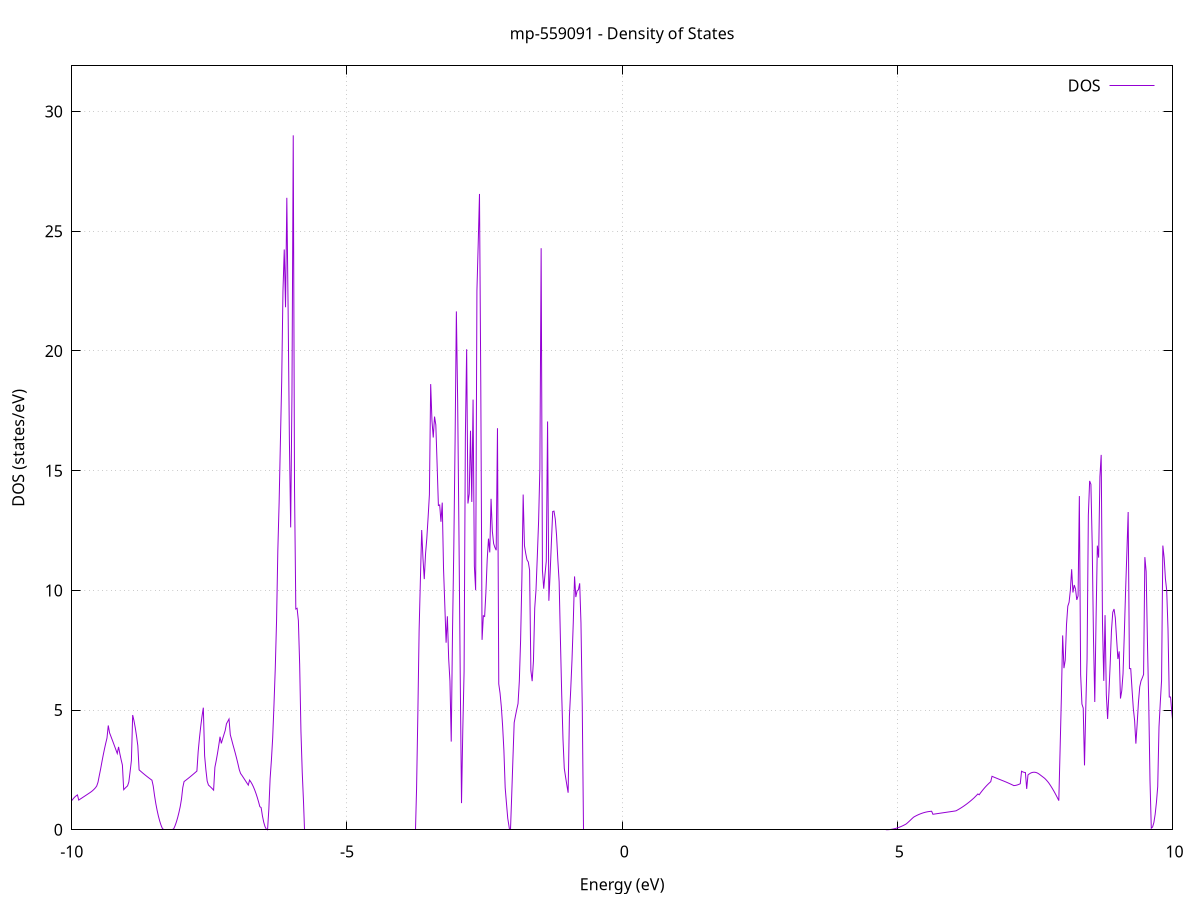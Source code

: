 set title 'mp-559091 - Density of States'
set xlabel 'Energy (eV)'
set ylabel 'DOS (states/eV)'
set grid
set xrange [-10:10]
set yrange [0:31.910]
set xzeroaxis lt -1
set terminal png size 800,600
set output 'mp-559091_dos_gnuplot.png'
plot '-' using 1:2 with lines title 'DOS'
-22.127200 0.000000
-22.103900 0.000000
-22.080500 0.000000
-22.057200 0.000000
-22.033900 0.000000
-22.010500 0.000000
-21.987200 0.000000
-21.963800 0.000000
-21.940500 0.000000
-21.917200 0.000000
-21.893800 0.000000
-21.870500 0.000000
-21.847100 0.000000
-21.823800 0.000000
-21.800500 0.000000
-21.777100 0.000000
-21.753800 0.000000
-21.730400 0.000000
-21.707100 0.000000
-21.683800 0.000000
-21.660400 0.000000
-21.637100 0.000000
-21.613700 0.000000
-21.590400 0.000000
-21.567100 0.000000
-21.543700 0.000000
-21.520400 0.000000
-21.497100 0.000000
-21.473700 0.000000
-21.450400 0.000000
-21.427000 0.000000
-21.403700 0.000000
-21.380400 0.000000
-21.357000 0.000000
-21.333700 0.000000
-21.310300 0.000000
-21.287000 0.000000
-21.263700 0.000000
-21.240300 0.000000
-21.217000 0.000000
-21.193600 0.000000
-21.170300 0.000000
-21.147000 0.000000
-21.123600 0.000000
-21.100300 0.000000
-21.076900 0.000000
-21.053600 0.000000
-21.030300 0.000000
-21.006900 0.000000
-20.983600 0.000000
-20.960200 0.000000
-20.936900 0.000000
-20.913600 0.000000
-20.890200 0.000000
-20.866900 0.000000
-20.843500 0.000000
-20.820200 0.000000
-20.796900 0.000000
-20.773500 0.000000
-20.750200 0.000000
-20.726800 0.000000
-20.703500 0.000000
-20.680200 0.000000
-20.656800 0.000000
-20.633500 0.000000
-20.610100 0.000000
-20.586800 0.000000
-20.563500 0.000000
-20.540100 0.000000
-20.516800 0.000000
-20.493400 0.000000
-20.470100 0.000000
-20.446800 0.000000
-20.423400 0.000000
-20.400100 0.000000
-20.376700 0.000000
-20.353400 0.000000
-20.330100 0.000000
-20.306700 0.000000
-20.283400 0.000000
-20.260100 0.000000
-20.236700 0.000000
-20.213400 0.000000
-20.190000 0.000000
-20.166700 0.000000
-20.143400 0.000000
-20.120000 0.000000
-20.096700 0.000000
-20.073300 0.000000
-20.050000 0.000000
-20.026700 0.000000
-20.003300 0.001000
-19.980000 0.138800
-19.956600 0.509800
-19.933300 1.114200
-19.910000 2.205400
-19.886600 2.919100
-19.863300 3.333800
-19.839900 3.545300
-19.816600 2.983300
-19.793300 3.159200
-19.769900 3.335500
-19.746600 3.512100
-19.723200 4.062600
-19.699900 4.815200
-19.676600 5.763800
-19.653200 7.150200
-19.629900 8.140400
-19.606500 9.222700
-19.583200 10.339800
-19.559900 9.538100
-19.536500 8.633200
-19.513200 7.625300
-19.489800 7.300800
-19.466500 6.100800
-19.443200 4.718100
-19.419800 5.861300
-19.396500 7.782100
-19.373100 7.370700
-19.349800 6.653300
-19.326500 5.453200
-19.303100 5.280600
-19.279800 4.853300
-19.256400 3.721900
-19.233100 1.875300
-19.209800 0.000000
-19.186400 0.000000
-19.163100 0.000000
-19.139800 0.000000
-19.116400 0.000000
-19.093100 0.000000
-19.069700 0.000000
-19.046400 2.226000
-19.023100 3.777000
-18.999700 4.607700
-18.976400 4.822100
-18.953000 4.953100
-18.929700 5.878400
-18.906400 6.555800
-18.883000 6.994300
-18.859700 7.193900
-18.836300 4.741900
-18.813000 3.863300
-18.789700 4.878800
-18.766300 5.658300
-18.743000 6.675600
-18.719600 6.485400
-18.696300 7.040300
-18.673000 7.533000
-18.649600 7.963300
-18.626300 7.305600
-18.602900 6.724600
-18.579600 6.433200
-18.556300 5.262100
-18.532900 4.222100
-18.509600 3.609800
-18.486200 3.096400
-18.462900 2.682000
-18.439600 2.523000
-18.416200 2.434400
-18.392900 2.346100
-18.369500 2.258000
-18.346200 2.170300
-18.322900 2.082800
-18.299500 1.995600
-18.276200 2.372400
-18.252800 2.241600
-18.229500 2.057700
-18.206200 1.820700
-18.182800 1.530600
-18.159500 1.100300
-18.136100 0.732000
-18.112800 0.475700
-18.089500 0.274300
-18.066100 0.128100
-18.042800 0.036900
-18.019400 304.344900
-17.996100 0.000000
-17.972800 0.000000
-17.949400 0.000000
-17.926100 0.000000
-17.902800 0.000000
-17.879400 0.000000
-17.856100 0.000000
-17.832700 0.000000
-17.809400 0.000000
-17.786100 0.000000
-17.762700 0.000000
-17.739400 0.000000
-17.716000 0.000000
-17.692700 0.000000
-17.669400 0.000000
-17.646000 0.000000
-17.622700 0.000000
-17.599300 0.000000
-17.576000 0.000000
-17.552700 0.000000
-17.529300 0.000000
-17.506000 0.000000
-17.482600 0.000000
-17.459300 0.000000
-17.436000 0.000000
-17.412600 0.000000
-17.389300 0.000000
-17.365900 0.000000
-17.342600 0.000000
-17.319300 0.000000
-17.295900 0.000000
-17.272600 0.000000
-17.249200 0.000000
-17.225900 0.000000
-17.202600 0.000000
-17.179200 0.000000
-17.155900 0.000000
-17.132500 0.000000
-17.109200 0.000000
-17.085900 0.000000
-17.062500 0.000000
-17.039200 0.000000
-17.015800 0.000000
-16.992500 0.000000
-16.969200 0.000000
-16.945800 0.000000
-16.922500 0.000000
-16.899100 0.000000
-16.875800 0.000000
-16.852500 0.000000
-16.829100 0.000000
-16.805800 0.000000
-16.782400 0.000000
-16.759100 0.000000
-16.735800 0.000000
-16.712400 0.000000
-16.689100 0.000000
-16.665800 0.000000
-16.642400 0.000000
-16.619100 0.000000
-16.595700 0.000000
-16.572400 0.000000
-16.549100 0.000000
-16.525700 0.000000
-16.502400 0.000000
-16.479000 0.000000
-16.455700 0.000000
-16.432400 0.000000
-16.409000 0.000000
-16.385700 0.000000
-16.362300 0.000000
-16.339000 0.000000
-16.315700 0.000000
-16.292300 0.000000
-16.269000 0.000000
-16.245600 0.000000
-16.222300 0.000000
-16.199000 0.000000
-16.175600 0.000000
-16.152300 0.000000
-16.128900 0.000000
-16.105600 0.000000
-16.082300 0.000000
-16.058900 0.000000
-16.035600 0.000000
-16.012200 0.000000
-15.988900 0.000000
-15.965600 0.000000
-15.942200 0.000000
-15.918900 0.000000
-15.895500 0.000000
-15.872200 0.000000
-15.848900 0.000000
-15.825500 0.000000
-15.802200 0.000000
-15.778800 0.000000
-15.755500 0.000000
-15.732200 0.000000
-15.708800 0.000000
-15.685500 0.000000
-15.662100 0.000000
-15.638800 0.000000
-15.615500 0.000000
-15.592100 0.000000
-15.568800 0.000000
-15.545400 0.000000
-15.522100 0.000000
-15.498800 0.000000
-15.475400 0.000000
-15.452100 0.000000
-15.428800 0.000000
-15.405400 0.000000
-15.382100 0.000000
-15.358700 0.000000
-15.335400 0.000000
-15.312100 0.000000
-15.288700 0.000000
-15.265400 0.000000
-15.242000 0.000000
-15.218700 0.000000
-15.195400 0.000000
-15.172000 0.000000
-15.148700 0.000000
-15.125300 0.000000
-15.102000 0.000000
-15.078700 0.000000
-15.055300 0.000000
-15.032000 0.000000
-15.008600 0.000000
-14.985300 0.000000
-14.962000 0.000000
-14.938600 0.000000
-14.915300 0.000000
-14.891900 0.000000
-14.868600 0.000000
-14.845300 0.000000
-14.821900 0.000000
-14.798600 0.000000
-14.775200 0.000000
-14.751900 0.000000
-14.728600 0.000000
-14.705200 0.000000
-14.681900 0.000000
-14.658500 0.000000
-14.635200 0.000000
-14.611900 0.000000
-14.588500 0.000000
-14.565200 0.000000
-14.541800 0.000000
-14.518500 0.000000
-14.495200 0.000000
-14.471800 0.000000
-14.448500 0.000000
-14.425100 0.000000
-14.401800 0.000000
-14.378500 0.000000
-14.355100 0.000000
-14.331800 0.000000
-14.308400 0.000000
-14.285100 0.000000
-14.261800 0.000000
-14.238400 0.000000
-14.215100 0.000000
-14.191800 0.000000
-14.168400 0.000000
-14.145100 0.000000
-14.121700 0.000000
-14.098400 0.000000
-14.075100 0.000000
-14.051700 0.000000
-14.028400 0.000000
-14.005000 0.000000
-13.981700 0.000000
-13.958400 0.000000
-13.935000 0.000000
-13.911700 0.000000
-13.888300 0.000000
-13.865000 0.000000
-13.841700 0.000000
-13.818300 0.000000
-13.795000 0.000000
-13.771600 0.000000
-13.748300 0.000000
-13.725000 0.000000
-13.701600 0.000000
-13.678300 0.000000
-13.654900 0.000000
-13.631600 0.000000
-13.608300 0.000000
-13.584900 0.000000
-13.561600 0.000000
-13.538200 0.000000
-13.514900 0.000000
-13.491600 0.000000
-13.468200 0.000000
-13.444900 0.000000
-13.421500 0.000000
-13.398200 0.000000
-13.374900 0.000000
-13.351500 0.000000
-13.328200 0.000000
-13.304800 0.000000
-13.281500 0.000000
-13.258200 0.000000
-13.234800 0.000000
-13.211500 0.000000
-13.188100 0.000000
-13.164800 0.000000
-13.141500 0.000000
-13.118100 0.000000
-13.094800 0.000000
-13.071500 0.000000
-13.048100 0.000000
-13.024800 0.000000
-13.001400 0.000000
-12.978100 0.000000
-12.954800 0.000000
-12.931400 0.000000
-12.908100 0.000000
-12.884700 0.000000
-12.861400 0.000000
-12.838100 0.000000
-12.814700 0.000000
-12.791400 0.000000
-12.768000 0.000000
-12.744700 0.000000
-12.721400 0.000000
-12.698000 0.000000
-12.674700 0.000000
-12.651300 0.000000
-12.628000 0.000000
-12.604700 0.000000
-12.581300 0.000000
-12.558000 0.000000
-12.534600 0.000000
-12.511300 0.000000
-12.488000 0.000000
-12.464600 0.000000
-12.441300 0.000000
-12.417900 0.000000
-12.394600 0.000000
-12.371300 0.000000
-12.347900 0.000000
-12.324600 0.000000
-12.301200 0.000000
-12.277900 0.000000
-12.254600 0.000000
-12.231200 0.000000
-12.207900 0.000000
-12.184500 0.000000
-12.161200 0.000000
-12.137900 0.000000
-12.114500 0.000000
-12.091200 0.000000
-12.067800 0.000000
-12.044500 0.000000
-12.021200 0.000000
-11.997800 0.000000
-11.974500 0.000000
-11.951100 0.000000
-11.927800 0.000000
-11.904500 0.000000
-11.881100 0.000000
-11.857800 0.000000
-11.834500 0.000000
-11.811100 0.000000
-11.787800 0.000000
-11.764400 0.000000
-11.741100 0.000000
-11.717800 0.000000
-11.694400 0.000000
-11.671100 0.000000
-11.647700 0.000000
-11.624400 0.000000
-11.601100 0.000000
-11.577700 0.000000
-11.554400 0.000000
-11.531000 0.000000
-11.507700 0.000000
-11.484400 0.000000
-11.461000 0.000000
-11.437700 0.000000
-11.414300 0.000000
-11.391000 0.000000
-11.367700 0.000000
-11.344300 0.000000
-11.321000 0.000000
-11.297600 0.000000
-11.274300 0.000000
-11.251000 0.000000
-11.227600 0.000000
-11.204300 0.000000
-11.180900 0.000000
-11.157600 0.000000
-11.134300 0.000000
-11.110900 0.000000
-11.087600 0.000000
-11.064200 0.000000
-11.040900 0.000000
-11.017600 0.000000
-10.994200 0.000000
-10.970900 0.000000
-10.947500 0.000000
-10.924200 0.000000
-10.900900 0.000000
-10.877500 0.000000
-10.854200 0.000000
-10.830800 0.000000
-10.807500 0.000000
-10.784200 0.000000
-10.760800 0.000000
-10.737500 0.000000
-10.714100 0.000000
-10.690800 0.000000
-10.667500 0.000000
-10.644100 0.000000
-10.620800 0.000000
-10.597500 0.000000
-10.574100 0.000000
-10.550800 0.000000
-10.527400 0.000000
-10.504100 0.000000
-10.480800 0.000000
-10.457400 0.000000
-10.434100 0.000000
-10.410700 0.000000
-10.387400 0.000000
-10.364100 0.004300
-10.340700 0.018600
-10.317400 0.042800
-10.294000 0.076900
-10.270700 0.120900
-10.247400 0.174900
-10.224000 0.238800
-10.200700 0.312600
-10.177300 0.396300
-10.154000 0.490000
-10.130700 0.611000
-10.107300 0.775100
-10.084000 0.888900
-10.060600 0.993300
-10.037300 1.088100
-10.014000 1.173400
-9.990600 1.249100
-9.967300 1.315300
-9.943900 1.372000
-9.920600 1.419200
-9.897300 1.456900
-9.873900 1.241300
-9.850600 1.276400
-9.827200 1.311600
-9.803900 1.346900
-9.780600 1.382400
-9.757200 1.417900
-9.733900 1.453500
-9.710500 1.489300
-9.687200 1.525100
-9.663900 1.561100
-9.640500 1.599700
-9.617200 1.644800
-9.593800 1.696300
-9.570500 1.754200
-9.547200 1.828200
-9.523800 1.986400
-9.500500 2.261500
-9.477100 2.528500
-9.453800 2.822200
-9.430500 3.103700
-9.407100 3.365700
-9.383800 3.608200
-9.360500 3.831200
-9.337100 4.356200
-9.313800 4.050600
-9.290400 3.909700
-9.267100 3.767500
-9.243800 3.624000
-9.220400 3.479300
-9.197100 3.333300
-9.173700 3.186000
-9.150400 3.462300
-9.127100 3.182200
-9.103700 2.929100
-9.080400 2.702800
-9.057000 1.674200
-9.033700 1.731700
-9.010400 1.784800
-8.987000 1.833200
-8.963700 1.993800
-8.940300 2.430200
-8.917000 2.890100
-8.893700 4.792800
-8.870300 4.557900
-8.847000 4.265700
-8.823600 3.916400
-8.800300 3.509800
-8.777000 2.502500
-8.753600 2.455200
-8.730300 2.408800
-8.706900 2.363300
-8.683600 2.318700
-8.660300 2.275000
-8.636900 2.232200
-8.613600 2.190300
-8.590200 2.149300
-8.566900 2.109200
-8.543600 2.070000
-8.520200 1.826800
-8.496900 1.432900
-8.473500 1.097000
-8.450200 0.817100
-8.426900 0.576700
-8.403500 0.371800
-8.380200 0.202700
-8.356800 0.069100
-8.333500 0.000000
-8.310200 0.000000
-8.286800 0.000000
-8.263500 0.000000
-8.240100 0.000000
-8.216800 0.000000
-8.193500 0.000000
-8.170100 0.000000
-8.146800 0.046500
-8.123500 0.168800
-8.100100 0.321700
-8.076800 0.505300
-8.053400 0.719600
-8.030100 0.964500
-8.006800 1.282600
-7.983400 1.762200
-7.960100 2.013500
-7.936700 2.054200
-7.913400 2.095700
-7.890100 2.137900
-7.866700 2.180900
-7.843400 2.224500
-7.820000 2.268900
-7.796700 2.313900
-7.773400 2.359700
-7.750000 2.406200
-7.726700 2.453400
-7.703300 3.277200
-7.680000 3.838200
-7.656700 4.329000
-7.633300 4.749600
-7.610000 5.100100
-7.586600 3.093300
-7.563300 2.503800
-7.540000 2.033000
-7.516600 1.868100
-7.493300 1.819200
-7.469900 1.767500
-7.446600 1.712900
-7.423300 1.655300
-7.399900 2.610000
-7.376600 2.878600
-7.353200 3.180600
-7.329900 3.516200
-7.306600 3.885200
-7.283200 3.608700
-7.259900 3.793700
-7.236500 3.969500
-7.213200 4.142800
-7.189900 4.426400
-7.166500 4.525300
-7.143200 4.626400
-7.119800 3.968400
-7.096500 3.773000
-7.073200 3.566600
-7.049800 3.373100
-7.026500 3.176000
-7.003200 2.966300
-6.979800 2.744200
-6.956500 2.509400
-6.933100 2.352100
-6.909800 2.277000
-6.886500 2.196500
-6.863100 2.113500
-6.839800 2.030600
-6.816400 1.947800
-6.793100 1.865300
-6.769800 2.074600
-6.746400 1.998300
-6.723100 1.904200
-6.699700 1.792400
-6.676400 1.662700
-6.653100 1.515300
-6.629700 1.350100
-6.606400 1.167000
-6.583000 0.966200
-6.559700 0.925700
-6.536400 0.584200
-6.513000 0.320900
-6.489700 0.135900
-6.466300 0.029200
-6.443000 0.000000
-6.419700 0.856700
-6.396300 2.141600
-6.373000 2.907700
-6.349600 3.849800
-6.326300 5.217200
-6.303000 6.724700
-6.279600 8.717100
-6.256300 11.661800
-6.232900 13.659100
-6.209600 16.187300
-6.186300 18.704100
-6.162900 22.504800
-6.139600 24.240200
-6.116200 21.828300
-6.092900 26.399700
-6.069600 21.785500
-6.046200 16.293000
-6.022900 12.631100
-5.999500 18.198800
-5.976200 29.009200
-5.952900 14.268400
-5.929500 9.222200
-5.906200 9.252100
-5.882800 8.738300
-5.859500 6.897600
-5.836200 4.110400
-5.812800 2.401400
-5.789500 1.160200
-5.766200 0.000000
-5.742800 0.000000
-5.719500 0.000000
-5.696100 0.000000
-5.672800 0.000000
-5.649500 0.000000
-5.626100 0.000000
-5.602800 0.000000
-5.579400 0.000000
-5.556100 0.000000
-5.532800 0.000000
-5.509400 0.000000
-5.486100 0.000000
-5.462700 0.000000
-5.439400 0.000000
-5.416100 0.000000
-5.392700 0.000000
-5.369400 0.000000
-5.346000 0.000000
-5.322700 0.000000
-5.299400 0.000000
-5.276000 0.000000
-5.252700 0.000000
-5.229300 0.000000
-5.206000 0.000000
-5.182700 0.000000
-5.159300 0.000000
-5.136000 0.000000
-5.112600 0.000000
-5.089300 0.000000
-5.066000 0.000000
-5.042600 0.000000
-5.019300 0.000000
-4.995900 0.000000
-4.972600 0.000000
-4.949300 0.000000
-4.925900 0.000000
-4.902600 0.000000
-4.879200 0.000000
-4.855900 0.000000
-4.832600 0.000000
-4.809200 0.000000
-4.785900 0.000000
-4.762500 0.000000
-4.739200 0.000000
-4.715900 0.000000
-4.692500 0.000000
-4.669200 0.000000
-4.645800 0.000000
-4.622500 0.000000
-4.599200 0.000000
-4.575800 0.000000
-4.552500 0.000000
-4.529200 0.000000
-4.505800 0.000000
-4.482500 0.000000
-4.459100 0.000000
-4.435800 0.000000
-4.412500 0.000000
-4.389100 0.000000
-4.365800 0.000000
-4.342400 0.000000
-4.319100 0.000000
-4.295800 0.000000
-4.272400 0.000000
-4.249100 0.000000
-4.225700 0.000000
-4.202400 0.000000
-4.179100 0.000000
-4.155700 0.000000
-4.132400 0.000000
-4.109000 0.000000
-4.085700 0.000000
-4.062400 0.000000
-4.039000 0.000000
-4.015700 0.000000
-3.992300 0.000000
-3.969000 0.000000
-3.945700 0.000000
-3.922300 0.000000
-3.899000 0.000000
-3.875600 0.000000
-3.852300 0.000000
-3.829000 0.000000
-3.805600 0.000000
-3.782300 0.000000
-3.758900 0.000000
-3.735600 1.698200
-3.712300 4.810100
-3.688900 8.350300
-3.665600 10.466500
-3.642200 12.521800
-3.618900 11.332000
-3.595600 10.470000
-3.572200 11.533000
-3.548900 12.182800
-3.525500 13.051900
-3.502200 13.998500
-3.478900 18.616800
-3.455500 17.081400
-3.432200 16.385000
-3.408800 17.259400
-3.385500 16.914700
-3.362200 15.267400
-3.338800 13.547300
-3.315500 13.569500
-3.292200 12.866300
-3.268800 13.666300
-3.245500 10.912100
-3.222100 9.374300
-3.198800 7.813600
-3.175500 8.918400
-3.152100 7.148300
-3.128800 6.212300
-3.105400 3.684700
-3.082100 8.301900
-3.058800 11.779800
-3.035400 16.261900
-3.012100 21.653800
-2.988700 17.894400
-2.965400 12.420100
-2.942100 6.451700
-2.918700 1.113500
-2.895400 4.184600
-2.872000 6.598000
-2.848700 16.411200
-2.825400 20.072800
-2.802000 13.628800
-2.778700 14.032300
-2.755300 16.669100
-2.732000 13.696400
-2.708700 17.968000
-2.685300 11.018200
-2.662000 10.006900
-2.638600 22.517100
-2.615300 24.485600
-2.592000 26.561100
-2.568600 18.594900
-2.545300 7.932900
-2.521900 8.939000
-2.498600 8.911300
-2.475300 9.928300
-2.451900 11.287300
-2.428600 12.161300
-2.405200 11.586600
-2.381900 13.824700
-2.358600 12.471100
-2.335200 11.954400
-2.311900 11.790200
-2.288500 11.677900
-2.265200 16.774400
-2.241900 6.091900
-2.218500 5.707500
-2.195200 5.137300
-2.171900 4.338500
-2.148500 3.311100
-2.125200 1.757000
-2.101800 1.101300
-2.078500 0.476500
-2.055200 0.000000
-2.031800 0.000000
-2.008500 1.315100
-1.985100 2.923000
-1.961800 4.474500
-1.938500 4.760000
-1.915100 5.025200
-1.891800 5.270100
-1.868400 6.202700
-1.845100 7.901600
-1.821800 10.469300
-1.798400 14.002700
-1.775100 11.870200
-1.751700 11.539400
-1.728400 11.273100
-1.705100 11.185600
-1.681700 10.844700
-1.658400 6.655500
-1.635000 6.207200
-1.611700 7.051400
-1.588400 9.259700
-1.565000 10.027000
-1.541700 11.401400
-1.518300 12.863700
-1.495000 15.075000
-1.471700 24.292400
-1.448300 10.834900
-1.425000 10.070100
-1.401600 10.672800
-1.378300 11.221100
-1.355000 17.055000
-1.331600 9.565700
-1.308300 10.718500
-1.284900 12.048500
-1.261600 13.295300
-1.238300 13.311200
-1.214900 12.976800
-1.191600 12.292200
-1.168200 11.257300
-1.144900 10.359000
-1.121600 7.954500
-1.098200 5.652200
-1.074900 3.788500
-1.051500 2.567800
-1.028200 2.208700
-1.004900 1.868600
-0.981500 1.547500
-0.958200 4.740000
-0.934900 5.824900
-0.911500 7.076500
-0.888200 8.646300
-0.864800 10.582900
-0.841500 9.721800
-0.818200 9.982800
-0.794800 10.025100
-0.771500 10.295300
-0.748100 8.639100
-0.724800 5.146400
-0.701500 0.000000
-0.678100 0.000000
-0.654800 0.000000
-0.631400 0.000000
-0.608100 0.000000
-0.584800 0.000000
-0.561400 0.000000
-0.538100 0.000000
-0.514700 0.000000
-0.491400 0.000000
-0.468100 0.000000
-0.444700 0.000000
-0.421400 0.000000
-0.398000 0.000000
-0.374700 0.000000
-0.351400 0.000000
-0.328000 0.000000
-0.304700 0.000000
-0.281300 0.000000
-0.258000 0.000000
-0.234700 0.000000
-0.211300 0.000000
-0.188000 0.000000
-0.164600 0.000000
-0.141300 0.000000
-0.118000 0.000000
-0.094600 0.000000
-0.071300 0.000000
-0.047900 0.000000
-0.024600 0.000000
-0.001300 0.000000
0.022100 0.000000
0.045400 0.000000
0.068800 0.000000
0.092100 0.000000
0.115400 0.000000
0.138800 0.000000
0.162100 0.000000
0.185500 0.000000
0.208800 0.000000
0.232100 0.000000
0.255500 0.000000
0.278800 0.000000
0.302100 0.000000
0.325500 0.000000
0.348800 0.000000
0.372200 0.000000
0.395500 0.000000
0.418800 0.000000
0.442200 0.000000
0.465500 0.000000
0.488900 0.000000
0.512200 0.000000
0.535500 0.000000
0.558900 0.000000
0.582200 0.000000
0.605600 0.000000
0.628900 0.000000
0.652200 0.000000
0.675600 0.000000
0.698900 0.000000
0.722300 0.000000
0.745600 0.000000
0.768900 0.000000
0.792300 0.000000
0.815600 0.000000
0.839000 0.000000
0.862300 0.000000
0.885600 0.000000
0.909000 0.000000
0.932300 0.000000
0.955700 0.000000
0.979000 0.000000
1.002300 0.000000
1.025700 0.000000
1.049000 0.000000
1.072400 0.000000
1.095700 0.000000
1.119000 0.000000
1.142400 0.000000
1.165700 0.000000
1.189100 0.000000
1.212400 0.000000
1.235700 0.000000
1.259100 0.000000
1.282400 0.000000
1.305800 0.000000
1.329100 0.000000
1.352400 0.000000
1.375800 0.000000
1.399100 0.000000
1.422500 0.000000
1.445800 0.000000
1.469100 0.000000
1.492500 0.000000
1.515800 0.000000
1.539100 0.000000
1.562500 0.000000
1.585800 0.000000
1.609200 0.000000
1.632500 0.000000
1.655800 0.000000
1.679200 0.000000
1.702500 0.000000
1.725900 0.000000
1.749200 0.000000
1.772500 0.000000
1.795900 0.000000
1.819200 0.000000
1.842600 0.000000
1.865900 0.000000
1.889200 0.000000
1.912600 0.000000
1.935900 0.000000
1.959300 0.000000
1.982600 0.000000
2.005900 0.000000
2.029300 0.000000
2.052600 0.000000
2.076000 0.000000
2.099300 0.000000
2.122600 0.000000
2.146000 0.000000
2.169300 0.000000
2.192700 0.000000
2.216000 0.000000
2.239300 0.000000
2.262700 0.000000
2.286000 0.000000
2.309400 0.000000
2.332700 0.000000
2.356000 0.000000
2.379400 0.000000
2.402700 0.000000
2.426100 0.000000
2.449400 0.000000
2.472700 0.000000
2.496100 0.000000
2.519400 0.000000
2.542800 0.000000
2.566100 0.000000
2.589400 0.000000
2.612800 0.000000
2.636100 0.000000
2.659500 0.000000
2.682800 0.000000
2.706100 0.000000
2.729500 0.000000
2.752800 0.000000
2.776100 0.000000
2.799500 0.000000
2.822800 0.000000
2.846200 0.000000
2.869500 0.000000
2.892800 0.000000
2.916200 0.000000
2.939500 0.000000
2.962900 0.000000
2.986200 0.000000
3.009500 0.000000
3.032900 0.000000
3.056200 0.000000
3.079600 0.000000
3.102900 0.000000
3.126200 0.000000
3.149600 0.000000
3.172900 0.000000
3.196300 0.000000
3.219600 0.000000
3.242900 0.000000
3.266300 0.000000
3.289600 0.000000
3.313000 0.000000
3.336300 0.000000
3.359600 0.000000
3.383000 0.000000
3.406300 0.000000
3.429700 0.000000
3.453000 0.000000
3.476300 0.000000
3.499700 0.000000
3.523000 0.000000
3.546400 0.000000
3.569700 0.000000
3.593000 0.000000
3.616400 0.000000
3.639700 0.000000
3.663100 0.000000
3.686400 0.000000
3.709700 0.000000
3.733100 0.000000
3.756400 0.000000
3.779800 0.000000
3.803100 0.000000
3.826400 0.000000
3.849800 0.000000
3.873100 0.000000
3.896400 0.000000
3.919800 0.000000
3.943100 0.000000
3.966500 0.000000
3.989800 0.000000
4.013100 0.000000
4.036500 0.000000
4.059800 0.000000
4.083200 0.000000
4.106500 0.000000
4.129800 0.000000
4.153200 0.000000
4.176500 0.000000
4.199900 0.000000
4.223200 0.000000
4.246500 0.000000
4.269900 0.000000
4.293200 0.000000
4.316600 0.000000
4.339900 0.000000
4.363200 0.000000
4.386600 0.000000
4.409900 0.000000
4.433300 0.000000
4.456600 0.000000
4.479900 0.000000
4.503300 0.000000
4.526600 0.000000
4.550000 0.000000
4.573300 0.000000
4.596600 0.000000
4.620000 0.000000
4.643300 0.000000
4.666700 0.000000
4.690000 0.000000
4.713300 0.000000
4.736700 0.000000
4.760000 0.000000
4.783400 0.000000
4.806700 0.000500
4.830000 0.002900
4.853400 0.007200
4.876700 0.013300
4.900100 0.021400
4.923400 0.031500
4.946700 0.043400
4.970100 0.057200
4.993400 0.073000
5.016800 0.090600
5.040100 0.110200
5.063400 0.131700
5.086800 0.155100
5.110100 0.180400
5.133400 0.207700
5.156800 0.236800
5.180100 0.279700
5.203500 0.328500
5.226800 0.378300
5.250100 0.429000
5.273500 0.480600
5.296800 0.528700
5.320200 0.559000
5.343500 0.587300
5.366800 0.613700
5.390200 0.638100
5.413500 0.660500
5.436900 0.681000
5.460200 0.699500
5.483500 0.716100
5.506900 0.730700
5.530200 0.743300
5.553600 0.753900
5.576900 0.762600
5.600200 0.769300
5.623600 0.774100
5.646900 0.647600
5.670300 0.655600
5.693600 0.663500
5.716900 0.671400
5.740300 0.679400
5.763600 0.687300
5.787000 0.695200
5.810300 0.703200
5.833600 0.711100
5.857000 0.719100
5.880300 0.727000
5.903700 0.735000
5.927000 0.742900
5.950300 0.750900
5.973700 0.758800
5.997000 0.766800
6.020400 0.774800
6.043700 0.782700
6.067000 0.792600
6.090400 0.822200
6.113700 0.852900
6.137100 0.884700
6.160400 0.917900
6.183700 0.952700
6.207100 0.988900
6.230400 1.026500
6.253800 1.065700
6.277100 1.106300
6.300400 1.148400
6.323800 1.192000
6.347100 1.237000
6.370400 1.283600
6.393800 1.331700
6.417100 1.385100
6.440500 1.439900
6.463800 1.496000
6.487100 1.462400
6.510500 1.535700
6.533800 1.605900
6.557200 1.672900
6.580500 1.736700
6.603800 1.797400
6.627200 1.855000
6.650500 1.909300
6.673900 1.960600
6.697200 2.008700
6.720500 2.233800
6.743900 2.211200
6.767200 2.188800
6.790600 2.166600
6.813900 2.144600
6.837200 2.122700
6.860600 2.101100
6.883900 2.079600
6.907300 2.058400
6.930600 2.037100
6.953900 2.015100
6.977300 1.992600
7.000600 1.969500
7.024000 1.945700
7.047300 1.921400
7.070600 1.896400
7.094000 1.870900
7.117300 1.844800
7.140700 1.851100
7.164000 1.862100
7.187300 1.877900
7.210700 1.898400
7.234000 1.923700
7.257400 2.445400
7.280700 2.416500
7.304000 2.398200
7.327400 2.390500
7.350700 1.707500
7.374100 2.290700
7.397400 2.333500
7.420700 2.366200
7.444100 2.388900
7.467400 2.401500
7.490800 2.404000
7.514100 2.396400
7.537400 2.378700
7.560800 2.350900
7.584100 2.313200
7.607400 2.272400
7.630800 2.231500
7.654100 2.190700
7.677500 2.148700
7.700800 2.094000
7.724100 2.034600
7.747500 1.969400
7.770800 1.891300
7.794200 1.808600
7.817500 1.721400
7.840800 1.629700
7.864200 1.533600
7.887500 1.432900
7.910900 1.327800
7.934200 1.218200
7.957500 3.338300
7.980900 5.533000
8.004200 8.119600
8.027600 6.750900
8.050900 7.084200
8.074200 8.577000
8.097600 9.338600
8.120900 9.502600
8.144300 10.007500
8.167600 10.882300
8.190900 9.912500
8.214300 10.223800
8.237600 10.064300
8.261000 9.602400
8.284300 9.769200
8.307600 13.939600
8.331000 6.483600
8.354300 5.251200
8.377700 5.085000
8.401000 2.688600
8.424300 5.074000
8.447700 7.145600
8.471000 13.143800
8.494400 14.572200
8.517700 14.430200
8.541000 11.914300
8.564400 8.009000
8.587700 5.337400
8.611100 8.804700
8.634400 11.868700
8.657700 11.369100
8.681100 14.746800
8.704400 15.659300
8.727800 8.641100
8.751100 6.220500
8.774400 8.965000
8.797800 5.641000
8.821100 4.629800
8.844400 5.711100
8.867800 6.930400
8.891100 8.318800
8.914500 9.083200
8.937800 9.221700
8.961100 8.845700
8.984500 7.970400
9.007800 7.134200
9.031200 7.452200
9.054500 5.482400
9.077800 5.801100
9.101200 6.521300
9.124500 8.175200
9.147900 10.000600
9.171200 11.594700
9.194500 13.274200
9.217900 6.731000
9.241200 6.730300
9.264600 5.869800
9.287900 5.073900
9.311200 4.571300
9.334600 3.598900
9.357900 4.418200
9.381300 5.320600
9.404600 5.968500
9.427900 6.217000
9.451300 6.344800
9.474600 6.487600
9.498000 11.389400
9.521300 10.790400
9.544600 7.868400
9.568000 5.331600
9.591300 2.047300
9.614700 0.067100
9.638000 0.115900
9.661300 0.298700
9.684700 0.640900
9.708000 1.142500
9.731400 1.803500
9.754700 4.293500
9.778000 5.301500
9.801400 6.235000
9.824700 11.871600
9.848100 11.363400
9.871400 10.486500
9.894700 10.002100
9.918100 8.397000
9.941400 5.544800
9.964700 5.544400
9.988100 4.900400
10.011400 4.345600
10.034800 4.522500
10.058100 4.771400
10.081400 5.092300
10.104800 5.781400
10.128100 6.773100
10.151500 8.768100
10.174800 10.374200
10.198100 14.672300
10.221500 7.774700
10.244800 6.040000
10.268200 7.222000
10.291500 9.961200
10.314800 6.514100
10.338200 4.982400
10.361500 4.974600
10.384900 4.920900
10.408200 4.821300
10.431500 4.675800
10.454900 4.484400
10.478200 4.247100
10.501600 3.963900
10.524900 3.643200
10.548200 3.580100
10.571600 3.812200
10.594900 4.606800
10.618300 5.186700
10.641600 5.670200
10.664900 6.170900
10.688300 6.340800
10.711600 6.517600
10.735000 6.685400
10.758300 6.598600
10.781600 6.468000
10.805000 6.308400
10.828300 6.744200
10.851700 6.271500
10.875000 5.725300
10.898300 5.269800
10.921700 4.803900
10.945000 4.327700
10.968400 3.841200
10.991700 3.561700
11.015000 4.379200
11.038400 4.843300
11.061700 6.241200
11.085100 10.733400
11.108400 7.236300
11.131700 8.214900
11.155100 8.638600
11.178400 8.260200
11.201700 8.627300
11.225100 8.617500
11.248400 8.392000
11.271800 9.510800
11.295100 10.696200
11.318400 9.885400
11.341800 8.761700
11.365100 8.144900
11.388500 7.890600
11.411800 6.424400
11.435100 4.807300
11.458500 3.797200
11.481800 2.983900
11.505200 3.308800
11.528500 3.264800
11.551800 4.989500
11.575200 5.518500
11.598500 6.126100
11.621900 6.812200
11.645200 7.074600
11.668500 7.834900
11.691900 8.898400
11.715200 10.266500
11.738600 7.299600
11.761900 6.072500
11.785200 4.808800
11.808600 3.476900
11.831900 2.877300
11.855300 2.321300
11.878600 1.803400
11.901900 1.312500
11.925300 0.782400
11.948600 3.048300
11.972000 6.663900
11.995300 11.113600
12.018600 11.062400
12.042000 9.279200
12.065300 9.725500
12.088700 10.284800
12.112000 6.057100
12.135300 5.392700
12.158700 5.596200
12.182000 5.976900
12.205400 7.024600
12.228700 6.133900
12.252000 7.214800
12.275400 8.939300
12.298700 10.037400
12.322100 9.989700
12.345400 8.983700
12.368700 7.566200
12.392100 6.544800
12.415400 4.874700
12.438700 3.291800
12.462100 2.153500
12.485400 1.967500
12.508800 2.086700
12.532100 2.295300
12.555400 2.775700
12.578800 4.243200
12.602100 5.214000
12.625500 5.755600
12.648800 5.999700
12.672100 6.293700
12.695500 6.659300
12.718800 11.807500
12.742200 9.130900
12.765500 8.451300
12.788800 8.457500
12.812200 8.439000
12.835500 8.395800
12.858900 8.327900
12.882200 7.067100
12.905500 6.651200
12.928900 17.078200
12.952200 7.795600
12.975600 5.583900
12.998900 4.742500
13.022200 3.980100
13.045600 3.296900
13.068900 5.046000
13.092300 7.240800
13.115600 10.651600
13.138900 16.140100
13.162300 23.339500
13.185600 8.868000
13.209000 7.571800
13.232300 6.646700
13.255600 6.092700
13.279000 5.632500
13.302300 5.356800
13.325700 5.203900
13.349000 5.173800
13.372300 7.589600
13.395700 7.690300
13.419000 6.946400
13.442400 7.796800
13.465700 15.415000
13.489000 11.446500
13.512400 7.469700
13.535700 3.556100
13.559100 0.498300
13.582400 0.121300
13.605700 0.720800
13.629100 1.822900
13.652400 3.427700
13.675700 13.405400
13.699100 13.031500
13.722400 13.648600
13.745800 7.704100
13.769100 7.862500
13.792400 7.505500
13.815800 7.097000
13.839100 6.637100
13.862500 5.952200
13.885800 5.715200
13.909100 4.105600
13.932500 5.088700
13.955800 5.625000
13.979200 5.829300
14.002500 5.937900
14.025800 5.950900
14.049200 5.868100
14.072500 6.982100
14.095900 8.100700
14.119200 3.124200
14.142500 2.714000
14.165900 2.356200
14.189200 2.047500
14.212600 1.750800
14.235900 1.455700
14.259200 1.162200
14.282600 0.715500
14.305900 0.380600
14.329300 0.160400
14.352600 0.000000
14.375900 0.000000
14.399300 0.000000
14.422600 0.000000
14.446000 0.000000
14.469300 0.416700
14.492600 1.713300
14.516000 3.890200
14.539300 14.176900
14.562700 12.215000
14.586000 8.176400
14.609300 7.267400
14.632700 6.415000
14.656000 5.619200
14.679400 4.879900
14.702700 4.214900
14.726000 3.842900
14.749400 3.328900
14.772700 4.581000
14.796100 1.608600
14.819400 2.123500
14.842700 2.394000
14.866100 3.071600
14.889400 3.839800
14.912700 4.698600
14.936100 6.293500
14.959400 7.128900
14.982800 7.933200
15.006100 9.710200
15.029400 10.104100
15.052800 9.599100
15.076100 8.281100
15.099500 6.575600
15.122800 6.052700
15.146100 5.791200
15.169500 6.466900
15.192800 8.025200
15.216200 9.457400
15.239500 10.306600
15.262800 10.820000
15.286200 17.748000
15.309500 11.478000
15.332900 10.076900
15.356200 8.776700
15.379500 7.029300
15.402900 5.972600
15.426200 5.224600
15.449600 3.909400
15.472900 4.208700
15.496200 5.663000
15.519600 8.605900
15.542900 11.757500
15.566300 9.933200
15.589600 8.041800
15.612900 5.812900
15.636300 5.084900
15.659600 4.372400
15.683000 3.244100
15.706300 2.217000
15.729600 2.499200
15.753000 2.821000
15.776300 3.182300
15.799700 3.547900
15.823000 3.908900
15.846300 4.321500
15.869700 4.959000
15.893000 5.539700
15.916400 6.166100
15.939700 6.838400
15.963000 7.556400
15.986400 8.190100
16.009700 8.090800
16.033000 7.466800
16.056400 7.112000
16.079700 11.125600
16.103100 12.709700
16.126400 14.339800
16.149700 7.531300
16.173100 5.613000
16.196400 4.036500
16.219800 3.125700
16.243100 2.548300
16.266400 2.365700
16.289800 3.166000
16.313100 3.932300
16.336500 5.188000
16.359800 6.542000
16.383100 8.080300
16.406500 9.766000
16.429800 10.623000
16.453200 10.723600
16.476500 10.674500
16.499800 10.843800
16.523200 7.049400
16.546500 6.733200
16.569900 7.191900
16.593200 6.853800
16.616500 13.088600
16.639900 18.099700
16.663200 7.060300
16.686600 6.009000
16.709900 5.039500
16.733200 4.151700
16.756600 3.345700
16.779900 2.621400
16.803300 0.913500
16.826600 9.184200
16.849900 7.409900
16.873300 6.066600
16.896600 5.353300
16.920000 4.643800
16.943300 4.459900
16.966600 5.335400
16.990000 6.300800
17.013300 11.120800
17.036700 12.540900
17.060000 11.331500
17.083300 11.300700
17.106700 11.090300
17.130000 10.568400
17.153400 8.903600
17.176700 7.638300
17.200000 7.227400
17.223400 5.464600
17.246700 5.618000
17.270000 6.265700
17.293400 3.705400
17.316700 4.041800
17.340100 4.387100
17.363400 4.741300
17.386700 5.104200
17.410100 5.476100
17.433400 5.856800
17.456800 6.246300
17.480100 6.643800
17.503400 6.863500
17.526800 6.111200
17.550100 4.762900
17.573500 4.519900
17.596800 4.240700
17.620100 4.165000
17.643500 4.098800
17.666800 4.042100
17.690200 3.994800
17.713500 3.957100
17.736800 3.928700
17.760200 3.909900
17.783500 6.434800
17.806900 5.734900
17.830200 5.106300
17.853500 4.591700
17.876900 3.333500
17.900200 3.272100
17.923600 3.389900
17.946900 3.601900
17.970200 3.830600
17.993600 4.076000
18.016900 5.328300
18.040300 5.886700
18.063600 6.323300
18.086900 7.997300
18.110300 9.868300
18.133600 10.204200
18.157000 10.095000
18.180300 9.473400
18.203600 8.757900
18.227000 7.938500
18.250300 6.599800
18.273700 5.898500
18.297000 5.342900
18.320300 4.932900
18.343700 4.640100
18.367000 4.440200
18.390400 4.067900
18.413700 3.914100
18.437000 3.846900
18.460400 3.866500
18.483700 7.042600
18.507000 6.754100
18.530400 6.525200
18.553700 6.030400
18.577100 5.035500
18.600400 5.116100
18.623700 4.538300
18.647100 4.504200
18.670400 4.415600
18.693800 4.272600
18.717100 4.075100
18.740400 3.823200
18.763800 3.393200
18.787100 2.849300
18.810500 3.171300
18.833800 2.716000
18.857100 2.409600
18.880500 2.252200
18.903800 1.710300
18.927200 1.927800
18.950500 2.155500
18.973800 2.393400
18.997200 2.641600
19.020500 2.899900
19.043900 5.514700
19.067200 6.834500
19.090500 7.877500
19.113900 8.643700
19.137200 9.133100
19.160600 10.316600
19.183900 7.557900
19.207200 6.675000
19.230600 4.997600
19.253900 1.977600
19.277300 2.288300
19.300600 2.660400
19.323900 3.090800
19.347300 4.616600
19.370600 11.319800
19.394000 8.328400
19.417300 8.988000
19.440600 8.430400
19.464000 7.598700
19.487300 6.492700
19.510700 5.301200
19.534000 3.257400
19.557300 1.952000
19.580700 3.074600
19.604000 5.994900
19.627400 7.744500
19.650700 5.234600
19.674000 5.407100
19.697400 5.489300
19.720700 5.481300
19.744000 5.554400
19.767400 5.597300
19.790700 5.424900
19.814100 5.037000
19.837400 4.409900
19.860700 5.738700
19.884100 5.303800
19.907400 5.384500
19.930800 5.982400
19.954100 6.675900
19.977400 7.344000
20.000800 7.930200
20.024100 7.425400
20.047500 7.482800
20.070800 7.548900
20.094100 7.623500
20.117500 7.145500
20.140800 7.314100
20.164200 6.968600
20.187500 6.471400
20.210800 6.236500
20.234200 6.054200
20.257500 6.107700
20.280900 6.117200
20.304200 5.692400
20.327500 5.094500
20.350900 4.341200
20.374200 3.701900
20.397600 3.176400
20.420900 2.626900
20.444200 2.509500
20.467600 2.395800
20.490900 2.285800
20.514300 2.445000
20.537600 3.887800
20.560900 5.801000
20.584300 7.639900
20.607600 9.560600
20.631000 17.742100
20.654300 4.889500
20.677600 5.138800
20.701000 5.096000
20.724300 5.086100
20.747700 5.104400
20.771000 5.148800
20.794300 5.559600
20.817700 5.744700
20.841000 7.622400
20.864400 7.007500
20.887700 6.822100
20.911000 7.232200
20.934400 8.570900
20.957700 8.458200
20.981000 8.456700
21.004400 8.195200
21.027700 7.976800
21.051100 6.688300
21.074400 5.551300
21.097700 6.810600
21.121100 6.539800
21.144400 6.335200
21.167800 5.966000
21.191100 5.613400
21.214400 5.643600
21.237800 5.632700
21.261100 5.540900
21.284500 5.370800
21.307800 5.122300
21.331100 5.365400
21.354500 6.558500
21.377800 8.130800
21.401200 5.872500
21.424500 6.433200
21.447800 6.439600
21.471200 6.502900
21.494500 6.533000
21.517900 6.530000
21.541200 6.505100
21.564500 6.536200
21.587900 6.585100
21.611200 6.664700
21.634600 6.765000
21.657900 6.966100
21.681200 7.302100
21.704600 6.335700
21.727900 6.292700
21.751300 8.034400
21.774600 6.736000
21.797900 5.820400
21.821300 5.510900
21.844600 5.593500
21.868000 5.698100
21.891300 5.824800
21.914600 5.973700
21.938000 6.144600
21.961300 6.337600
21.984700 6.552600
22.008000 9.453900
22.031300 8.904000
22.054700 8.671500
22.078000 6.563400
22.101300 2.356100
22.124700 1.569900
22.148000 1.422600
22.171400 1.283800
22.194700 1.153500
22.218000 1.031800
22.241400 0.918600
22.264700 0.814000
22.288100 0.718000
22.311400 0.630500
22.334700 0.551500
22.358100 0.481100
22.381400 0.419300
22.404800 0.357200
22.428100 0.004500
22.451400 0.000000
22.474800 0.000000
22.498100 0.000000
22.521500 0.000000
22.544800 0.000000
22.568100 0.000000
22.591500 0.000000
22.614800 0.000000
22.638200 0.000000
22.661500 0.000000
22.684800 0.000000
22.708200 0.000000
22.731500 0.000000
22.754900 0.000000
22.778200 0.000000
22.801500 0.000000
22.824900 0.000000
22.848200 0.000000
22.871600 0.000000
22.894900 0.000000
22.918200 0.000000
22.941600 0.000000
22.964900 0.000000
22.988300 0.000000
23.011600 0.000000
23.034900 0.000000
23.058300 0.000000
23.081600 0.000000
23.105000 0.000000
23.128300 0.000000
23.151600 0.000000
23.175000 0.000000
23.198300 0.000000
23.221700 0.000000
23.245000 0.000000
23.268300 0.000000
23.291700 0.000000
23.315000 0.000000
23.338300 0.000000
23.361700 0.000000
23.385000 0.000000
23.408400 0.000000
23.431700 0.000000
23.455000 0.000000
23.478400 0.000000
23.501700 0.000000
23.525100 0.000000
23.548400 0.000000
23.571700 0.000000
23.595100 0.000000
23.618400 0.000000
23.641800 0.000000
23.665100 0.000000
23.688400 0.000000
23.711800 0.000000
23.735100 0.000000
23.758500 0.000000
23.781800 0.000000
23.805100 0.000000
23.828500 0.000000
23.851800 0.000000
23.875200 0.000000
23.898500 0.000000
23.921800 0.000000
23.945200 0.000000
23.968500 0.000000
23.991900 0.000000
24.015200 0.000000
24.038500 0.000000
24.061900 0.000000
24.085200 0.000000
24.108600 0.000000
24.131900 0.000000
24.155200 0.000000
24.178600 0.000000
24.201900 0.000000
24.225300 0.000000
24.248600 0.000000
24.271900 0.000000
24.295300 0.000000
24.318600 0.000000
24.342000 0.000000
24.365300 0.000000
24.388600 0.000000
24.412000 0.000000
24.435300 0.000000
24.458700 0.000000
24.482000 0.000000
24.505300 0.000000
24.528700 0.000000
24.552000 0.000000
e
